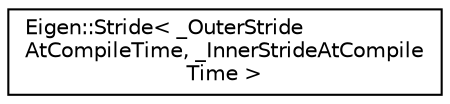digraph "Graphical Class Hierarchy"
{
  edge [fontname="Helvetica",fontsize="10",labelfontname="Helvetica",labelfontsize="10"];
  node [fontname="Helvetica",fontsize="10",shape=record];
  rankdir="LR";
  Node1 [label="Eigen::Stride\< _OuterStride\lAtCompileTime, _InnerStrideAtCompile\lTime \>",height=0.2,width=0.4,color="black", fillcolor="white", style="filled",URL="$class_eigen_1_1_stride.html",tooltip="Holds strides information for Map. "];
}
